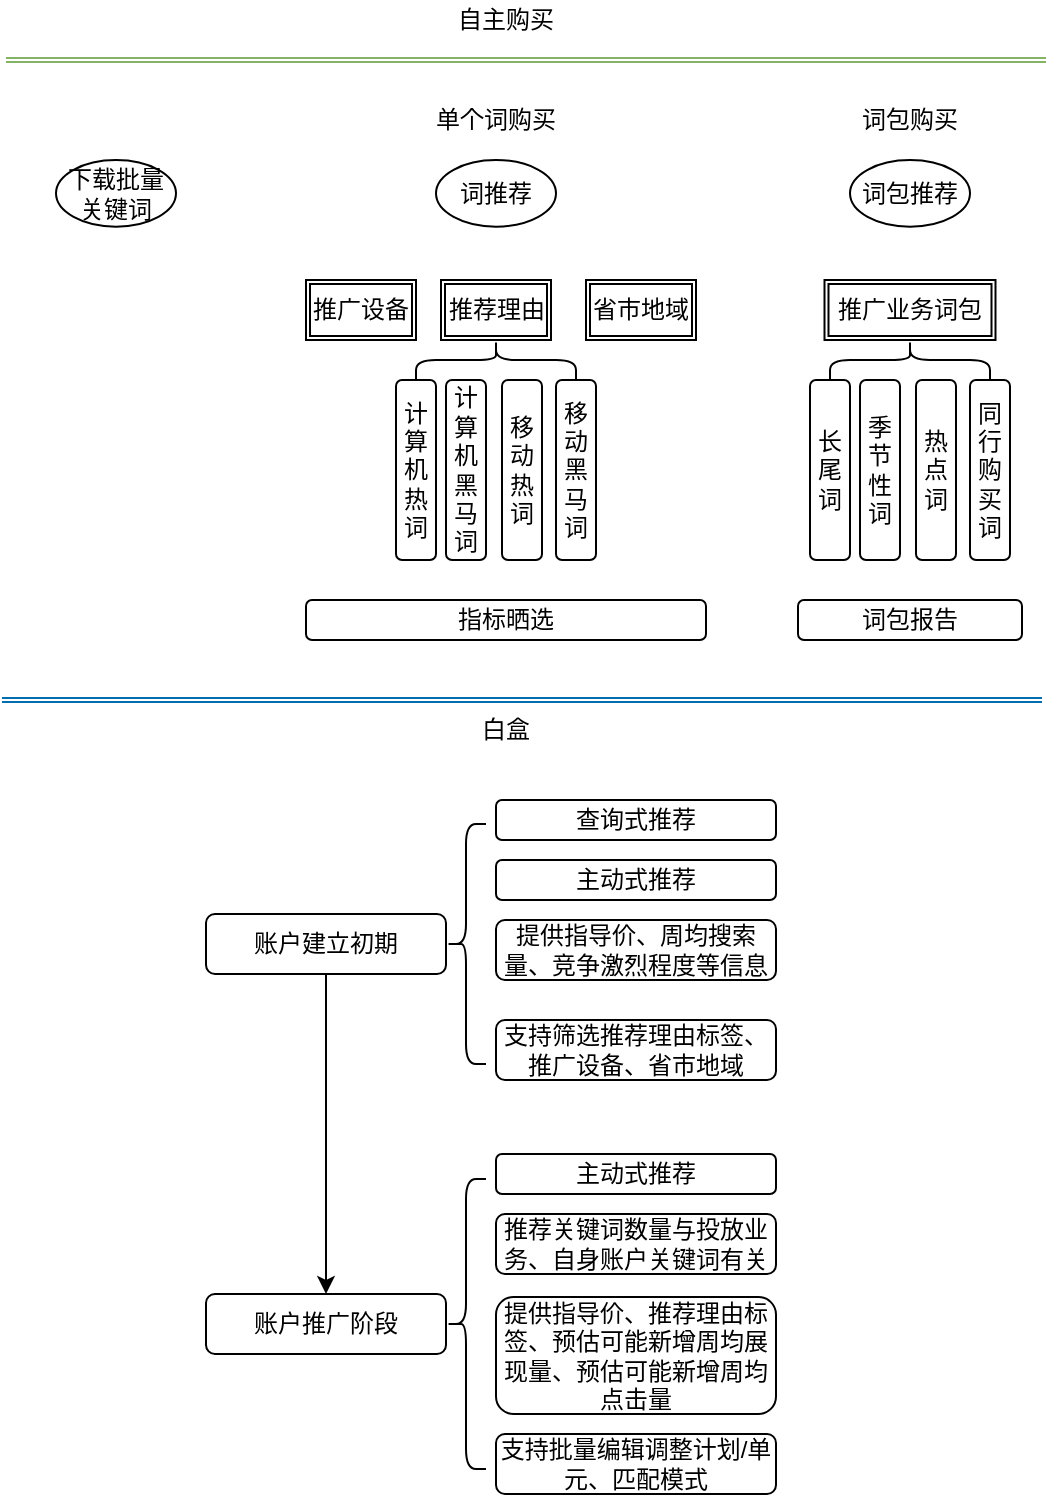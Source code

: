 <mxfile version="14.4.2" type="github">
  <diagram id="C58wniKrapcQ-cjKH00h" name="Page-1">
    <mxGraphModel dx="1638" dy="743" grid="1" gridSize="10" guides="1" tooltips="1" connect="1" arrows="1" fold="1" page="1" pageScale="1" pageWidth="827" pageHeight="1169" math="0" shadow="0">
      <root>
        <mxCell id="0" />
        <mxCell id="1" parent="0" />
        <mxCell id="LFIR5Tasnli8CIpFmkzX-3" value="" style="shape=link;html=1;width=2;fillColor=#d5e8d4;strokeColor=#82b366;" edge="1" parent="1">
          <mxGeometry width="100" relative="1" as="geometry">
            <mxPoint x="80" y="240" as="sourcePoint" />
            <mxPoint x="600" y="240" as="targetPoint" />
          </mxGeometry>
        </mxCell>
        <mxCell id="LFIR5Tasnli8CIpFmkzX-5" value="自主购买" style="rounded=1;whiteSpace=wrap;html=1;strokeColor=none;" vertex="1" parent="1">
          <mxGeometry x="295" y="210" width="70" height="20" as="geometry" />
        </mxCell>
        <mxCell id="LFIR5Tasnli8CIpFmkzX-8" value="单个词购买" style="rounded=1;whiteSpace=wrap;html=1;strokeColor=none;" vertex="1" parent="1">
          <mxGeometry x="290" y="260" width="70" height="20" as="geometry" />
        </mxCell>
        <mxCell id="LFIR5Tasnli8CIpFmkzX-10" value="词包推荐" style="ellipse;whiteSpace=wrap;html=1;" vertex="1" parent="1">
          <mxGeometry x="502" y="290" width="60" height="33.33" as="geometry" />
        </mxCell>
        <mxCell id="LFIR5Tasnli8CIpFmkzX-11" value="词推荐" style="ellipse;whiteSpace=wrap;html=1;" vertex="1" parent="1">
          <mxGeometry x="295" y="290" width="60" height="33.33" as="geometry" />
        </mxCell>
        <mxCell id="LFIR5Tasnli8CIpFmkzX-12" value="推荐理由" style="shape=ext;double=1;rounded=0;whiteSpace=wrap;html=1;" vertex="1" parent="1">
          <mxGeometry x="297.5" y="350" width="55" height="30" as="geometry" />
        </mxCell>
        <mxCell id="LFIR5Tasnli8CIpFmkzX-14" value="" style="shape=curlyBracket;whiteSpace=wrap;html=1;rounded=1;rotation=90;" vertex="1" parent="1">
          <mxGeometry x="315" y="350" width="20" height="80" as="geometry" />
        </mxCell>
        <mxCell id="LFIR5Tasnli8CIpFmkzX-15" value="推广设备" style="shape=ext;double=1;rounded=0;whiteSpace=wrap;html=1;" vertex="1" parent="1">
          <mxGeometry x="230" y="350" width="55" height="30" as="geometry" />
        </mxCell>
        <mxCell id="LFIR5Tasnli8CIpFmkzX-16" value="省市地域" style="shape=ext;double=1;rounded=0;whiteSpace=wrap;html=1;" vertex="1" parent="1">
          <mxGeometry x="370" y="350" width="55" height="30" as="geometry" />
        </mxCell>
        <mxCell id="LFIR5Tasnli8CIpFmkzX-31" value="计算机黑马词" style="rounded=1;whiteSpace=wrap;html=1;" vertex="1" parent="1">
          <mxGeometry x="300" y="400" width="20" height="90" as="geometry" />
        </mxCell>
        <mxCell id="LFIR5Tasnli8CIpFmkzX-34" value="计算机热词" style="rounded=1;whiteSpace=wrap;html=1;" vertex="1" parent="1">
          <mxGeometry x="275" y="400" width="20" height="90" as="geometry" />
        </mxCell>
        <mxCell id="LFIR5Tasnli8CIpFmkzX-35" value="移动热词" style="rounded=1;whiteSpace=wrap;html=1;" vertex="1" parent="1">
          <mxGeometry x="328" y="400" width="20" height="90" as="geometry" />
        </mxCell>
        <mxCell id="LFIR5Tasnli8CIpFmkzX-36" value="移动黑马词" style="rounded=1;whiteSpace=wrap;html=1;" vertex="1" parent="1">
          <mxGeometry x="355" y="400" width="20" height="90" as="geometry" />
        </mxCell>
        <mxCell id="LFIR5Tasnli8CIpFmkzX-37" value="指标晒选" style="rounded=1;whiteSpace=wrap;html=1;" vertex="1" parent="1">
          <mxGeometry x="230" y="510" width="200" height="20" as="geometry" />
        </mxCell>
        <mxCell id="LFIR5Tasnli8CIpFmkzX-47" value="推广业务词包" style="shape=ext;double=1;rounded=0;whiteSpace=wrap;html=1;" vertex="1" parent="1">
          <mxGeometry x="489.25" y="350" width="85.5" height="30" as="geometry" />
        </mxCell>
        <mxCell id="LFIR5Tasnli8CIpFmkzX-48" value="季节性词" style="rounded=1;whiteSpace=wrap;html=1;" vertex="1" parent="1">
          <mxGeometry x="507" y="400" width="20" height="90" as="geometry" />
        </mxCell>
        <mxCell id="LFIR5Tasnli8CIpFmkzX-49" value="长尾词" style="rounded=1;whiteSpace=wrap;html=1;" vertex="1" parent="1">
          <mxGeometry x="482" y="400" width="20" height="90" as="geometry" />
        </mxCell>
        <mxCell id="LFIR5Tasnli8CIpFmkzX-50" value="热点词" style="rounded=1;whiteSpace=wrap;html=1;" vertex="1" parent="1">
          <mxGeometry x="535" y="400" width="20" height="90" as="geometry" />
        </mxCell>
        <mxCell id="LFIR5Tasnli8CIpFmkzX-51" value="同行购买词" style="rounded=1;whiteSpace=wrap;html=1;" vertex="1" parent="1">
          <mxGeometry x="562" y="400" width="20" height="90" as="geometry" />
        </mxCell>
        <mxCell id="LFIR5Tasnli8CIpFmkzX-52" value="" style="shape=curlyBracket;whiteSpace=wrap;html=1;rounded=1;rotation=90;" vertex="1" parent="1">
          <mxGeometry x="522" y="350" width="20" height="80" as="geometry" />
        </mxCell>
        <mxCell id="LFIR5Tasnli8CIpFmkzX-53" value="词包报告" style="rounded=1;whiteSpace=wrap;html=1;" vertex="1" parent="1">
          <mxGeometry x="476" y="510" width="112" height="20" as="geometry" />
        </mxCell>
        <mxCell id="LFIR5Tasnli8CIpFmkzX-66" value="下载批量关键词" style="ellipse;whiteSpace=wrap;html=1;" vertex="1" parent="1">
          <mxGeometry x="105" y="290" width="60" height="33.33" as="geometry" />
        </mxCell>
        <mxCell id="LFIR5Tasnli8CIpFmkzX-77" style="edgeStyle=orthogonalEdgeStyle;rounded=0;orthogonalLoop=1;jettySize=auto;html=1;exitX=0.5;exitY=1;exitDx=0;exitDy=0;entryX=0.5;entryY=0;entryDx=0;entryDy=0;" edge="1" parent="1" source="LFIR5Tasnli8CIpFmkzX-75" target="LFIR5Tasnli8CIpFmkzX-76">
          <mxGeometry relative="1" as="geometry" />
        </mxCell>
        <mxCell id="LFIR5Tasnli8CIpFmkzX-75" value="账户建立初期" style="rounded=1;whiteSpace=wrap;html=1;" vertex="1" parent="1">
          <mxGeometry x="180" y="667" width="120" height="30" as="geometry" />
        </mxCell>
        <mxCell id="LFIR5Tasnli8CIpFmkzX-76" value="账户推广阶段" style="rounded=1;whiteSpace=wrap;html=1;" vertex="1" parent="1">
          <mxGeometry x="180" y="857" width="120" height="30" as="geometry" />
        </mxCell>
        <mxCell id="LFIR5Tasnli8CIpFmkzX-78" value="" style="shape=link;html=1;width=2;fillColor=#1ba1e2;strokeColor=#006EAF;" edge="1" parent="1">
          <mxGeometry width="100" relative="1" as="geometry">
            <mxPoint x="78" y="560" as="sourcePoint" />
            <mxPoint x="598" y="560" as="targetPoint" />
          </mxGeometry>
        </mxCell>
        <mxCell id="LFIR5Tasnli8CIpFmkzX-79" value="查询式推荐" style="rounded=1;whiteSpace=wrap;html=1;" vertex="1" parent="1">
          <mxGeometry x="325" y="610" width="140" height="20" as="geometry" />
        </mxCell>
        <mxCell id="LFIR5Tasnli8CIpFmkzX-80" value="主动式推荐" style="rounded=1;whiteSpace=wrap;html=1;" vertex="1" parent="1">
          <mxGeometry x="325" y="640" width="140" height="20" as="geometry" />
        </mxCell>
        <mxCell id="LFIR5Tasnli8CIpFmkzX-81" value="提供指导价、周均搜索量、竞争激烈程度等信息" style="rounded=1;whiteSpace=wrap;html=1;" vertex="1" parent="1">
          <mxGeometry x="325" y="670" width="140" height="30" as="geometry" />
        </mxCell>
        <mxCell id="LFIR5Tasnli8CIpFmkzX-84" value="支持筛选推荐理由标签、推广设备、省市地域" style="rounded=1;whiteSpace=wrap;html=1;" vertex="1" parent="1">
          <mxGeometry x="325" y="720" width="140" height="30" as="geometry" />
        </mxCell>
        <mxCell id="LFIR5Tasnli8CIpFmkzX-85" value="" style="shape=curlyBracket;whiteSpace=wrap;html=1;rounded=1;" vertex="1" parent="1">
          <mxGeometry x="300" y="622" width="20" height="120" as="geometry" />
        </mxCell>
        <mxCell id="LFIR5Tasnli8CIpFmkzX-86" value="主动式推荐" style="rounded=1;whiteSpace=wrap;html=1;" vertex="1" parent="1">
          <mxGeometry x="325" y="787" width="140" height="20" as="geometry" />
        </mxCell>
        <mxCell id="LFIR5Tasnli8CIpFmkzX-87" value="推荐关键词数量与投放业务、自身账户关键词有关" style="rounded=1;whiteSpace=wrap;html=1;" vertex="1" parent="1">
          <mxGeometry x="325" y="817" width="140" height="30" as="geometry" />
        </mxCell>
        <mxCell id="LFIR5Tasnli8CIpFmkzX-88" value="支持批量编辑调整计划/单元、匹配模式" style="rounded=1;whiteSpace=wrap;html=1;" vertex="1" parent="1">
          <mxGeometry x="325" y="927" width="140" height="30" as="geometry" />
        </mxCell>
        <mxCell id="LFIR5Tasnli8CIpFmkzX-89" value="提供指导价、推荐理由标签、预估可能新增周均展现量、预估可能新增周均点击量" style="rounded=1;whiteSpace=wrap;html=1;" vertex="1" parent="1">
          <mxGeometry x="325" y="858.5" width="140" height="58.5" as="geometry" />
        </mxCell>
        <mxCell id="LFIR5Tasnli8CIpFmkzX-90" value="" style="shape=curlyBracket;whiteSpace=wrap;html=1;rounded=1;" vertex="1" parent="1">
          <mxGeometry x="300" y="799.5" width="20" height="145" as="geometry" />
        </mxCell>
        <mxCell id="LFIR5Tasnli8CIpFmkzX-93" value="词包购买" style="rounded=1;whiteSpace=wrap;html=1;strokeColor=none;" vertex="1" parent="1">
          <mxGeometry x="497" y="260" width="70" height="20" as="geometry" />
        </mxCell>
        <mxCell id="LFIR5Tasnli8CIpFmkzX-94" value="白盒" style="rounded=1;whiteSpace=wrap;html=1;strokeColor=none;" vertex="1" parent="1">
          <mxGeometry x="295" y="565" width="70" height="20" as="geometry" />
        </mxCell>
      </root>
    </mxGraphModel>
  </diagram>
</mxfile>
